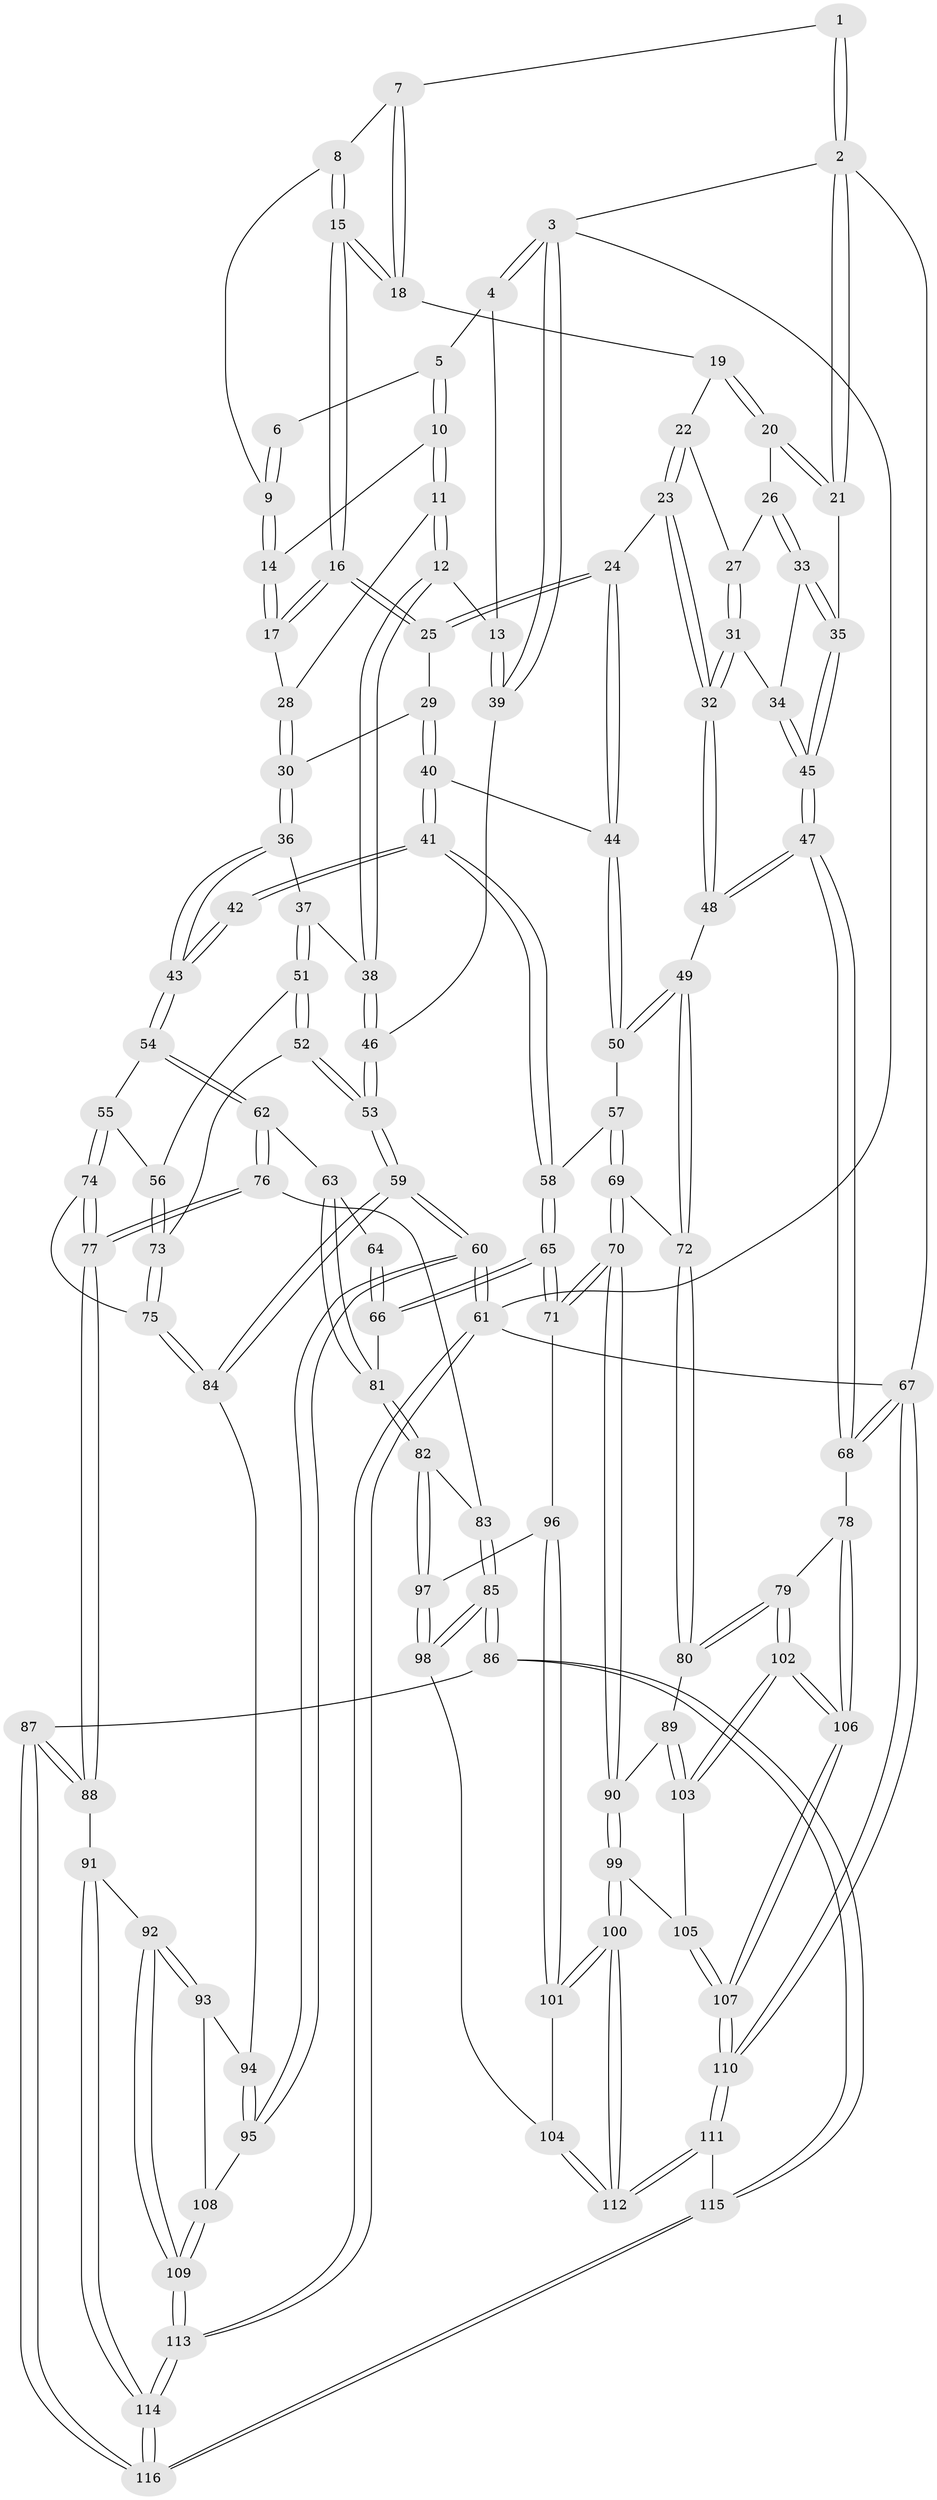 // Generated by graph-tools (version 1.1) at 2025/03/03/09/25 03:03:12]
// undirected, 116 vertices, 287 edges
graph export_dot {
graph [start="1"]
  node [color=gray90,style=filled];
  1 [pos="+0.7136313190947516+0"];
  2 [pos="+1+0"];
  3 [pos="+0+0"];
  4 [pos="+0+0"];
  5 [pos="+0.4659543108859872+0"];
  6 [pos="+0.4953651584150836+0"];
  7 [pos="+0.7358193920945578+0.10047515255636479"];
  8 [pos="+0.5443170997292835+0"];
  9 [pos="+0.5385233961962999+0"];
  10 [pos="+0.3823316159053449+0.04204336156946278"];
  11 [pos="+0.30042383019764884+0.17374527154050914"];
  12 [pos="+0.2578324925395969+0.21215821842776159"];
  13 [pos="+0.23060684561959727+0.18270480244030265"];
  14 [pos="+0.5473818776259507+0.20183297034796974"];
  15 [pos="+0.6636396807067613+0.19500010110130112"];
  16 [pos="+0.6319294277232749+0.23540657733678783"];
  17 [pos="+0.5507156202440249+0.21273938521887967"];
  18 [pos="+0.7632727358900985+0.1379947767848074"];
  19 [pos="+0.8070571629578861+0.137925724118871"];
  20 [pos="+1+0.034578870200775005"];
  21 [pos="+1+0"];
  22 [pos="+0.8027185109344704+0.2113321292694382"];
  23 [pos="+0.7640289052589667+0.35634839459754003"];
  24 [pos="+0.6564149125259994+0.29289261444141845"];
  25 [pos="+0.6398554021641029+0.26662435240366106"];
  26 [pos="+0.9397574838968156+0.2118550779533522"];
  27 [pos="+0.8538484060911884+0.2892381408294637"];
  28 [pos="+0.5330526718670532+0.22048550377910556"];
  29 [pos="+0.5394542612008821+0.34878064676277454"];
  30 [pos="+0.47566646981903365+0.3083338939104951"];
  31 [pos="+0.8233460617379575+0.3628563245598041"];
  32 [pos="+0.7863981006667495+0.3858916505009378"];
  33 [pos="+0.9004936880303754+0.33572309452709687"];
  34 [pos="+0.8919797203756333+0.34827655895764"];
  35 [pos="+1+0.23316357349176614"];
  36 [pos="+0.3811473893250841+0.34916989240319385"];
  37 [pos="+0.25135197549292404+0.2742571073540659"];
  38 [pos="+0.25033437618852994+0.2505100721201537"];
  39 [pos="+0+0"];
  40 [pos="+0.5428634220128109+0.44436486338177456"];
  41 [pos="+0.5185123911803319+0.4717053418174253"];
  42 [pos="+0.49607052747229025+0.46978572657640066"];
  43 [pos="+0.39745389870144754+0.37756020468498086"];
  44 [pos="+0.6075601638446888+0.4173659134409517"];
  45 [pos="+1+0.5131335868385611"];
  46 [pos="+0+0.17023616966622004"];
  47 [pos="+1+0.5607844186877323"];
  48 [pos="+0.7847906294549974+0.48178796562900694"];
  49 [pos="+0.7768670711726917+0.4890461879786695"];
  50 [pos="+0.7518365129887536+0.4846742163167587"];
  51 [pos="+0.21719598378587907+0.32556221898235255"];
  52 [pos="+0.05716041087506964+0.44817568679274394"];
  53 [pos="+0+0.4355526951463768"];
  54 [pos="+0.33560921233707225+0.5378793321422404"];
  55 [pos="+0.3060065266140907+0.5364800914717855"];
  56 [pos="+0.3012868959751008+0.5327019665890685"];
  57 [pos="+0.593644199924671+0.5173853460561161"];
  58 [pos="+0.544033488082729+0.5097021238484668"];
  59 [pos="+0+0.6485572257550791"];
  60 [pos="+0+0.7864508012506518"];
  61 [pos="+0+1"];
  62 [pos="+0.37436856803488106+0.5563377048350856"];
  63 [pos="+0.39086462646977216+0.558533788665063"];
  64 [pos="+0.47910975608682316+0.4863424528682663"];
  65 [pos="+0.5551773979536744+0.6674349715085991"];
  66 [pos="+0.46951559321959974+0.6659159709784499"];
  67 [pos="+1+1"];
  68 [pos="+1+0.6517717994380372"];
  69 [pos="+0.693760850372533+0.6221524642643137"];
  70 [pos="+0.6125795411054538+0.6969847723283636"];
  71 [pos="+0.5819739327388888+0.6864839220414903"];
  72 [pos="+0.7464295660281629+0.58967811307372"];
  73 [pos="+0.12318094324291211+0.5544957819035611"];
  74 [pos="+0.2578789777034209+0.6561426465466723"];
  75 [pos="+0.13662592491915013+0.6168489193379929"];
  76 [pos="+0.33803355454441897+0.6499397759467942"];
  77 [pos="+0.26567651971657924+0.6674806659806731"];
  78 [pos="+1+0.7046863489691287"];
  79 [pos="+0.8937889945161037+0.722508236693272"];
  80 [pos="+0.8557253699348882+0.720275259202478"];
  81 [pos="+0.4563212921090863+0.6668119457936342"];
  82 [pos="+0.4521925268678725+0.6704500687429449"];
  83 [pos="+0.3583371358086985+0.6603828400152929"];
  84 [pos="+0.11987887997610217+0.6511913228623862"];
  85 [pos="+0.32623532346400835+0.834999269973689"];
  86 [pos="+0.3243795476416691+0.8355345969614162"];
  87 [pos="+0.308166607701094+0.8329268750926996"];
  88 [pos="+0.28684731868473656+0.8259923049326903"];
  89 [pos="+0.8521438431817244+0.7232094379547901"];
  90 [pos="+0.6446636957108008+0.7671122263882839"];
  91 [pos="+0.2593539699544948+0.8315051617556557"];
  92 [pos="+0.2089867131172294+0.8270247830003644"];
  93 [pos="+0.15023551223190126+0.8011156957959538"];
  94 [pos="+0.11772557089359613+0.663600976923743"];
  95 [pos="+0+0.7929483060288312"];
  96 [pos="+0.511949031200224+0.7722923905824555"];
  97 [pos="+0.3879687454361255+0.7804014536944273"];
  98 [pos="+0.3435684666338281+0.8313112349459566"];
  99 [pos="+0.6488836842857412+0.8196252438169778"];
  100 [pos="+0.6163669980494296+0.8958836582016017"];
  101 [pos="+0.49947804483749236+0.8407943919559965"];
  102 [pos="+0.8476354250102215+0.9468867613403579"];
  103 [pos="+0.7910385085687827+0.8308400547162629"];
  104 [pos="+0.3948998860534397+0.8509569877349787"];
  105 [pos="+0.7072498203200087+0.8294542543198047"];
  106 [pos="+0.8580960311674516+0.9873137893267999"];
  107 [pos="+0.8561802172620413+1"];
  108 [pos="+0.04856506634040646+0.8284396347833113"];
  109 [pos="+0.08552243539627905+1"];
  110 [pos="+0.856257801962949+1"];
  111 [pos="+0.6349981036500103+1"];
  112 [pos="+0.6181644633426375+1"];
  113 [pos="+0.01641680548820526+1"];
  114 [pos="+0.05146999990865725+1"];
  115 [pos="+0.42316504569333496+1"];
  116 [pos="+0.18580851777071603+1"];
  1 -- 2;
  1 -- 2;
  1 -- 7;
  2 -- 3;
  2 -- 21;
  2 -- 21;
  2 -- 67;
  3 -- 4;
  3 -- 4;
  3 -- 39;
  3 -- 39;
  3 -- 61;
  4 -- 5;
  4 -- 13;
  5 -- 6;
  5 -- 10;
  5 -- 10;
  6 -- 9;
  6 -- 9;
  7 -- 8;
  7 -- 18;
  7 -- 18;
  8 -- 9;
  8 -- 15;
  8 -- 15;
  9 -- 14;
  9 -- 14;
  10 -- 11;
  10 -- 11;
  10 -- 14;
  11 -- 12;
  11 -- 12;
  11 -- 28;
  12 -- 13;
  12 -- 38;
  12 -- 38;
  13 -- 39;
  13 -- 39;
  14 -- 17;
  14 -- 17;
  15 -- 16;
  15 -- 16;
  15 -- 18;
  15 -- 18;
  16 -- 17;
  16 -- 17;
  16 -- 25;
  16 -- 25;
  17 -- 28;
  18 -- 19;
  19 -- 20;
  19 -- 20;
  19 -- 22;
  20 -- 21;
  20 -- 21;
  20 -- 26;
  21 -- 35;
  22 -- 23;
  22 -- 23;
  22 -- 27;
  23 -- 24;
  23 -- 32;
  23 -- 32;
  24 -- 25;
  24 -- 25;
  24 -- 44;
  24 -- 44;
  25 -- 29;
  26 -- 27;
  26 -- 33;
  26 -- 33;
  27 -- 31;
  27 -- 31;
  28 -- 30;
  28 -- 30;
  29 -- 30;
  29 -- 40;
  29 -- 40;
  30 -- 36;
  30 -- 36;
  31 -- 32;
  31 -- 32;
  31 -- 34;
  32 -- 48;
  32 -- 48;
  33 -- 34;
  33 -- 35;
  33 -- 35;
  34 -- 45;
  34 -- 45;
  35 -- 45;
  35 -- 45;
  36 -- 37;
  36 -- 43;
  36 -- 43;
  37 -- 38;
  37 -- 51;
  37 -- 51;
  38 -- 46;
  38 -- 46;
  39 -- 46;
  40 -- 41;
  40 -- 41;
  40 -- 44;
  41 -- 42;
  41 -- 42;
  41 -- 58;
  41 -- 58;
  42 -- 43;
  42 -- 43;
  43 -- 54;
  43 -- 54;
  44 -- 50;
  44 -- 50;
  45 -- 47;
  45 -- 47;
  46 -- 53;
  46 -- 53;
  47 -- 48;
  47 -- 48;
  47 -- 68;
  47 -- 68;
  48 -- 49;
  49 -- 50;
  49 -- 50;
  49 -- 72;
  49 -- 72;
  50 -- 57;
  51 -- 52;
  51 -- 52;
  51 -- 56;
  52 -- 53;
  52 -- 53;
  52 -- 73;
  53 -- 59;
  53 -- 59;
  54 -- 55;
  54 -- 62;
  54 -- 62;
  55 -- 56;
  55 -- 74;
  55 -- 74;
  56 -- 73;
  56 -- 73;
  57 -- 58;
  57 -- 69;
  57 -- 69;
  58 -- 65;
  58 -- 65;
  59 -- 60;
  59 -- 60;
  59 -- 84;
  59 -- 84;
  60 -- 61;
  60 -- 61;
  60 -- 95;
  60 -- 95;
  61 -- 113;
  61 -- 113;
  61 -- 67;
  62 -- 63;
  62 -- 76;
  62 -- 76;
  63 -- 64;
  63 -- 81;
  63 -- 81;
  64 -- 66;
  64 -- 66;
  65 -- 66;
  65 -- 66;
  65 -- 71;
  65 -- 71;
  66 -- 81;
  67 -- 68;
  67 -- 68;
  67 -- 110;
  67 -- 110;
  68 -- 78;
  69 -- 70;
  69 -- 70;
  69 -- 72;
  70 -- 71;
  70 -- 71;
  70 -- 90;
  70 -- 90;
  71 -- 96;
  72 -- 80;
  72 -- 80;
  73 -- 75;
  73 -- 75;
  74 -- 75;
  74 -- 77;
  74 -- 77;
  75 -- 84;
  75 -- 84;
  76 -- 77;
  76 -- 77;
  76 -- 83;
  77 -- 88;
  77 -- 88;
  78 -- 79;
  78 -- 106;
  78 -- 106;
  79 -- 80;
  79 -- 80;
  79 -- 102;
  79 -- 102;
  80 -- 89;
  81 -- 82;
  81 -- 82;
  82 -- 83;
  82 -- 97;
  82 -- 97;
  83 -- 85;
  83 -- 85;
  84 -- 94;
  85 -- 86;
  85 -- 86;
  85 -- 98;
  85 -- 98;
  86 -- 87;
  86 -- 115;
  86 -- 115;
  87 -- 88;
  87 -- 88;
  87 -- 116;
  87 -- 116;
  88 -- 91;
  89 -- 90;
  89 -- 103;
  89 -- 103;
  90 -- 99;
  90 -- 99;
  91 -- 92;
  91 -- 114;
  91 -- 114;
  92 -- 93;
  92 -- 93;
  92 -- 109;
  92 -- 109;
  93 -- 94;
  93 -- 108;
  94 -- 95;
  94 -- 95;
  95 -- 108;
  96 -- 97;
  96 -- 101;
  96 -- 101;
  97 -- 98;
  97 -- 98;
  98 -- 104;
  99 -- 100;
  99 -- 100;
  99 -- 105;
  100 -- 101;
  100 -- 101;
  100 -- 112;
  100 -- 112;
  101 -- 104;
  102 -- 103;
  102 -- 103;
  102 -- 106;
  102 -- 106;
  103 -- 105;
  104 -- 112;
  104 -- 112;
  105 -- 107;
  105 -- 107;
  106 -- 107;
  106 -- 107;
  107 -- 110;
  107 -- 110;
  108 -- 109;
  108 -- 109;
  109 -- 113;
  109 -- 113;
  110 -- 111;
  110 -- 111;
  111 -- 112;
  111 -- 112;
  111 -- 115;
  113 -- 114;
  113 -- 114;
  114 -- 116;
  114 -- 116;
  115 -- 116;
  115 -- 116;
}
